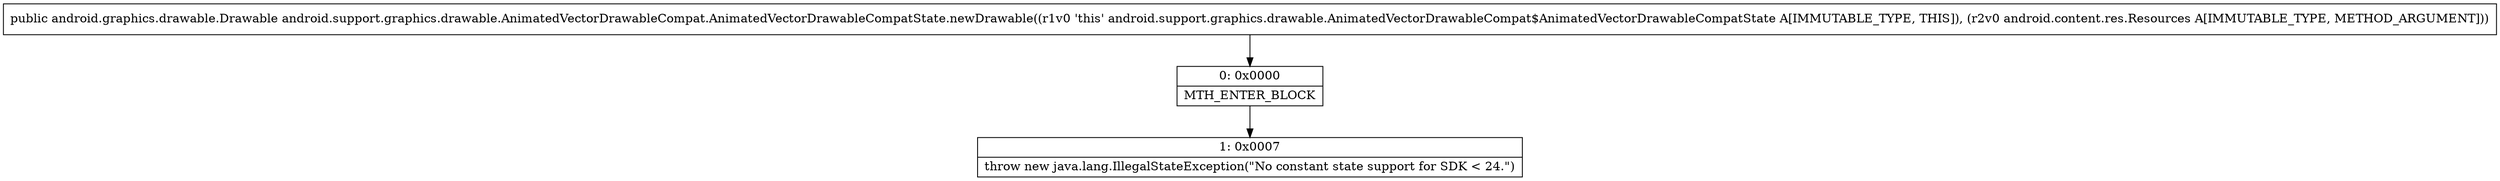 digraph "CFG forandroid.support.graphics.drawable.AnimatedVectorDrawableCompat.AnimatedVectorDrawableCompatState.newDrawable(Landroid\/content\/res\/Resources;)Landroid\/graphics\/drawable\/Drawable;" {
Node_0 [shape=record,label="{0\:\ 0x0000|MTH_ENTER_BLOCK\l}"];
Node_1 [shape=record,label="{1\:\ 0x0007|throw new java.lang.IllegalStateException(\"No constant state support for SDK \< 24.\")\l}"];
MethodNode[shape=record,label="{public android.graphics.drawable.Drawable android.support.graphics.drawable.AnimatedVectorDrawableCompat.AnimatedVectorDrawableCompatState.newDrawable((r1v0 'this' android.support.graphics.drawable.AnimatedVectorDrawableCompat$AnimatedVectorDrawableCompatState A[IMMUTABLE_TYPE, THIS]), (r2v0 android.content.res.Resources A[IMMUTABLE_TYPE, METHOD_ARGUMENT])) }"];
MethodNode -> Node_0;
Node_0 -> Node_1;
}

